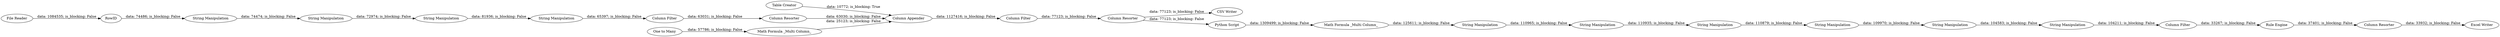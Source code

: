 digraph {
	"722379968055487668_24" [label="Column Filter"]
	"-7065277702422214050_16" [label="Column Filter"]
	"4470253320934015342_23" [label="File Reader"]
	"4470253320934015342_27" [label="Excel Writer"]
	"4470253320934015342_10" [label="Table Creator"]
	"6767202167538473736_6" [label="String Manipulation"]
	"6767202167538473736_4" [label="String Manipulation"]
	"-1491770819051572752_26" [label="String Manipulation"]
	"722379968055487668_30" [label="String Manipulation"]
	"-7065277702422214050_15" [label="One to Many"]
	"-7065277702422214050_21" [label="Math Formula _Multi Column_"]
	"6767202167538473736_3" [label="Column Resorter"]
	"-1491770819051572752_22" [label="String Manipulation"]
	"-7065277702422214050_14" [label="Column Appender"]
	"722379968055487668_31" [label="String Manipulation"]
	"-7065277702422214050_19" [label="CSV Writer"]
	"6767202167538473736_2" [label=RowID]
	"722379968055487668_33" [label="Rule Engine"]
	"6767202167538473736_7" [label="String Manipulation"]
	"-7065277702422214050_32" [label="Column Resorter"]
	"6767202167538473736_5" [label="String Manipulation"]
	"-1491770819051572752_28" [label="String Manipulation"]
	"6767202167538473736_8" [label="Column Filter"]
	"-1491770819051572752_27" [label="String Manipulation"]
	"-7065277702422214050_18" [label="Python Script"]
	"-7065277702422214050_17" [label="Column Resorter"]
	"-7065277702422214050_25" [label="Math Formula _Multi Column_"]
	"-7065277702422214050_17" -> "-7065277702422214050_18" [label="data: 77123; is_blocking: False"]
	"6767202167538473736_4" -> "6767202167538473736_5" [label="data: 74474; is_blocking: False"]
	"722379968055487668_31" -> "722379968055487668_24" [label="data: 104211; is_blocking: False"]
	"6767202167538473736_8" -> "6767202167538473736_3" [label="data: 63031; is_blocking: False"]
	"-1491770819051572752_28" -> "722379968055487668_30" [label="data: 109970; is_blocking: False"]
	"-7065277702422214050_15" -> "-7065277702422214050_25" [label="data: 57786; is_blocking: False"]
	"-1491770819051572752_27" -> "-1491770819051572752_28" [label="data: 110879; is_blocking: False"]
	"722379968055487668_30" -> "722379968055487668_31" [label="data: 104583; is_blocking: False"]
	"-7065277702422214050_16" -> "-7065277702422214050_17" [label="data: 77123; is_blocking: False"]
	"6767202167538473736_6" -> "6767202167538473736_7" [label="data: 81936; is_blocking: False"]
	"-7065277702422214050_25" -> "-7065277702422214050_14" [label="data: 25123; is_blocking: False"]
	"6767202167538473736_2" -> "6767202167538473736_4" [label="data: 74486; is_blocking: False"]
	"-1491770819051572752_26" -> "-1491770819051572752_27" [label="data: 110935; is_blocking: False"]
	"722379968055487668_24" -> "722379968055487668_33" [label="data: 33267; is_blocking: False"]
	"-7065277702422214050_21" -> "-1491770819051572752_22" [label="data: 125611; is_blocking: False"]
	"-7065277702422214050_14" -> "-7065277702422214050_16" [label="data: 1127416; is_blocking: False"]
	"-7065277702422214050_18" -> "-7065277702422214050_21" [label="data: 1309499; is_blocking: False"]
	"4470253320934015342_23" -> "6767202167538473736_2" [label="data: 1084535; is_blocking: False"]
	"6767202167538473736_5" -> "6767202167538473736_6" [label="data: 72974; is_blocking: False"]
	"-1491770819051572752_22" -> "-1491770819051572752_26" [label="data: 110965; is_blocking: False"]
	"-7065277702422214050_32" -> "4470253320934015342_27" [label="data: 33932; is_blocking: False"]
	"4470253320934015342_10" -> "-7065277702422214050_14" [label="data: 10772; is_blocking: True"]
	"-7065277702422214050_17" -> "-7065277702422214050_19" [label="data: 77123; is_blocking: False"]
	"6767202167538473736_3" -> "-7065277702422214050_14" [label="data: 63030; is_blocking: False"]
	"6767202167538473736_7" -> "6767202167538473736_8" [label="data: 65397; is_blocking: False"]
	"722379968055487668_33" -> "-7065277702422214050_32" [label="data: 37401; is_blocking: False"]
	rankdir=LR
}
